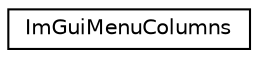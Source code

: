 digraph "Graphical Class Hierarchy"
{
  edge [fontname="Helvetica",fontsize="10",labelfontname="Helvetica",labelfontsize="10"];
  node [fontname="Helvetica",fontsize="10",shape=record];
  rankdir="LR";
  Node0 [label="ImGuiMenuColumns",height=0.2,width=0.4,color="black", fillcolor="white", style="filled",URL="$structImGuiMenuColumns.html"];
}
